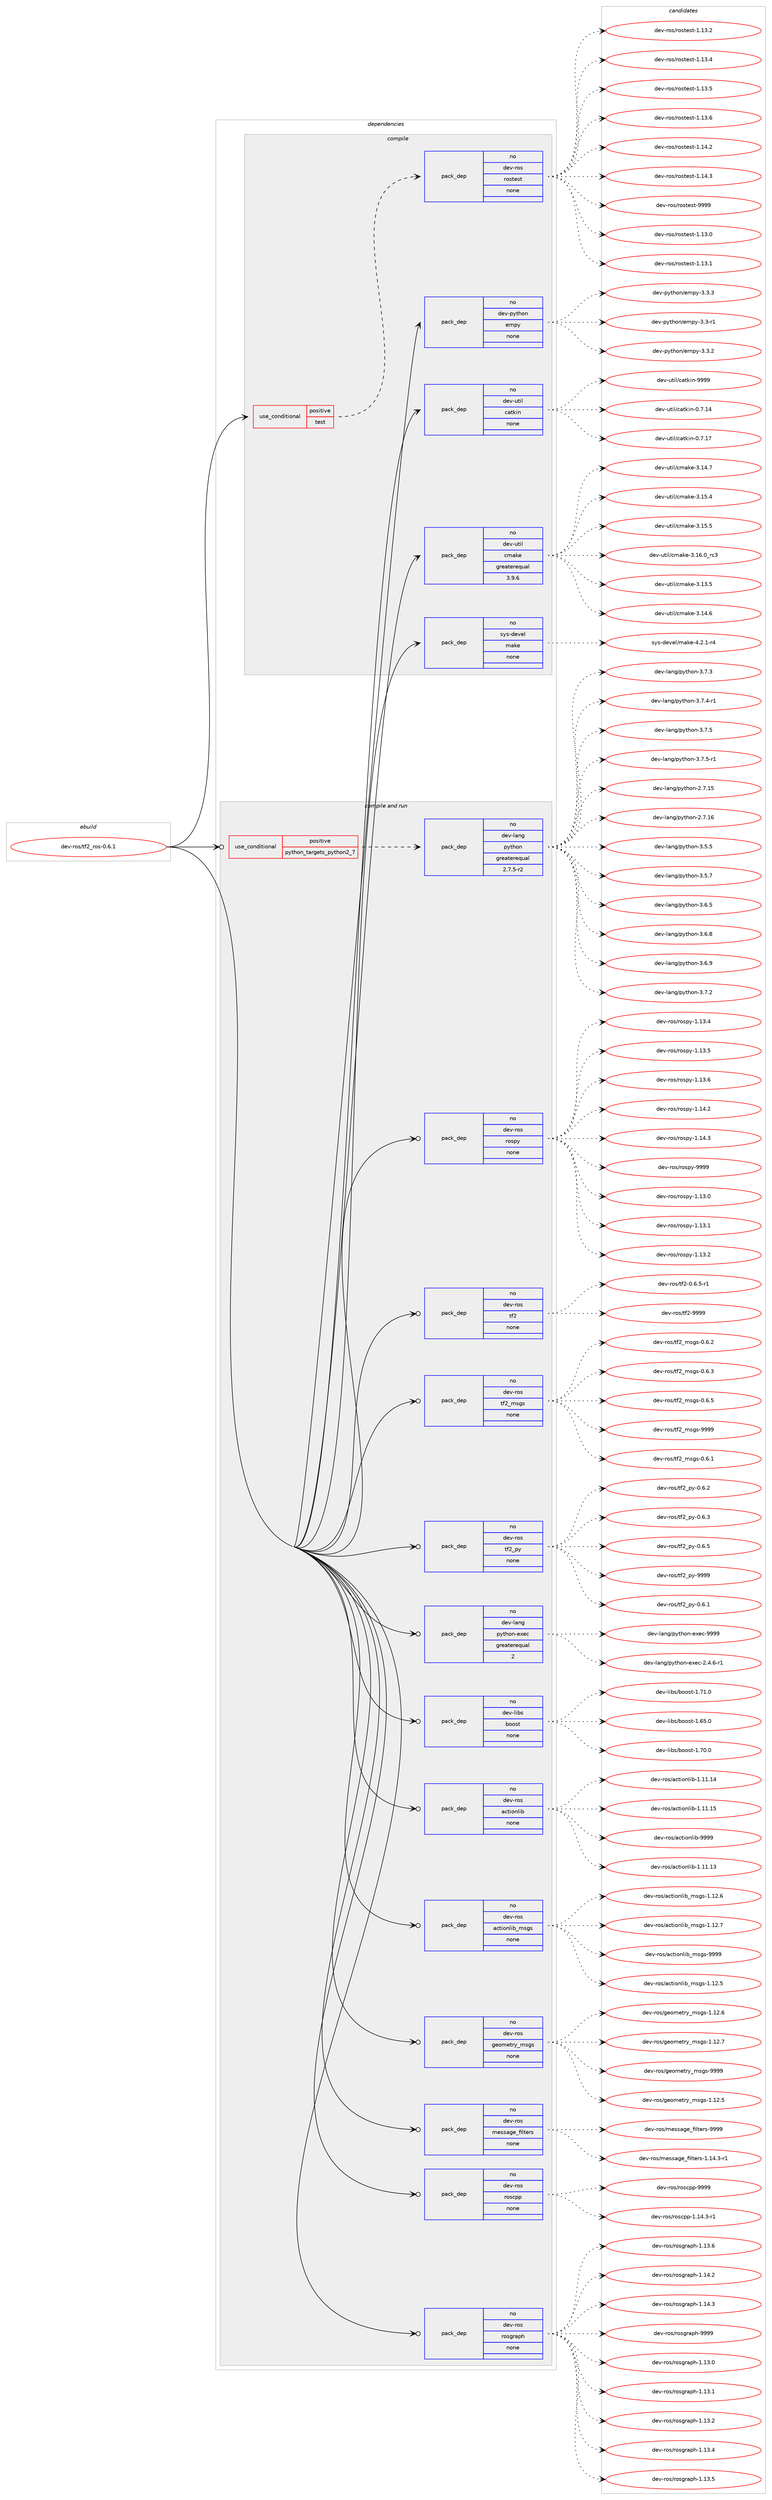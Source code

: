digraph prolog {

# *************
# Graph options
# *************

newrank=true;
concentrate=true;
compound=true;
graph [rankdir=LR,fontname=Helvetica,fontsize=10,ranksep=1.5];#, ranksep=2.5, nodesep=0.2];
edge  [arrowhead=vee];
node  [fontname=Helvetica,fontsize=10];

# **********
# The ebuild
# **********

subgraph cluster_leftcol {
color=gray;
rank=same;
label=<<i>ebuild</i>>;
id [label="dev-ros/tf2_ros-0.6.1", color=red, width=4, href="../dev-ros/tf2_ros-0.6.1.svg"];
}

# ****************
# The dependencies
# ****************

subgraph cluster_midcol {
color=gray;
label=<<i>dependencies</i>>;
subgraph cluster_compile {
fillcolor="#eeeeee";
style=filled;
label=<<i>compile</i>>;
subgraph cond156276 {
dependency671323 [label=<<TABLE BORDER="0" CELLBORDER="1" CELLSPACING="0" CELLPADDING="4"><TR><TD ROWSPAN="3" CELLPADDING="10">use_conditional</TD></TR><TR><TD>positive</TD></TR><TR><TD>test</TD></TR></TABLE>>, shape=none, color=red];
subgraph pack503141 {
dependency671324 [label=<<TABLE BORDER="0" CELLBORDER="1" CELLSPACING="0" CELLPADDING="4" WIDTH="220"><TR><TD ROWSPAN="6" CELLPADDING="30">pack_dep</TD></TR><TR><TD WIDTH="110">no</TD></TR><TR><TD>dev-ros</TD></TR><TR><TD>rostest</TD></TR><TR><TD>none</TD></TR><TR><TD></TD></TR></TABLE>>, shape=none, color=blue];
}
dependency671323:e -> dependency671324:w [weight=20,style="dashed",arrowhead="vee"];
}
id:e -> dependency671323:w [weight=20,style="solid",arrowhead="vee"];
subgraph pack503142 {
dependency671325 [label=<<TABLE BORDER="0" CELLBORDER="1" CELLSPACING="0" CELLPADDING="4" WIDTH="220"><TR><TD ROWSPAN="6" CELLPADDING="30">pack_dep</TD></TR><TR><TD WIDTH="110">no</TD></TR><TR><TD>dev-python</TD></TR><TR><TD>empy</TD></TR><TR><TD>none</TD></TR><TR><TD></TD></TR></TABLE>>, shape=none, color=blue];
}
id:e -> dependency671325:w [weight=20,style="solid",arrowhead="vee"];
subgraph pack503143 {
dependency671326 [label=<<TABLE BORDER="0" CELLBORDER="1" CELLSPACING="0" CELLPADDING="4" WIDTH="220"><TR><TD ROWSPAN="6" CELLPADDING="30">pack_dep</TD></TR><TR><TD WIDTH="110">no</TD></TR><TR><TD>dev-util</TD></TR><TR><TD>catkin</TD></TR><TR><TD>none</TD></TR><TR><TD></TD></TR></TABLE>>, shape=none, color=blue];
}
id:e -> dependency671326:w [weight=20,style="solid",arrowhead="vee"];
subgraph pack503144 {
dependency671327 [label=<<TABLE BORDER="0" CELLBORDER="1" CELLSPACING="0" CELLPADDING="4" WIDTH="220"><TR><TD ROWSPAN="6" CELLPADDING="30">pack_dep</TD></TR><TR><TD WIDTH="110">no</TD></TR><TR><TD>dev-util</TD></TR><TR><TD>cmake</TD></TR><TR><TD>greaterequal</TD></TR><TR><TD>3.9.6</TD></TR></TABLE>>, shape=none, color=blue];
}
id:e -> dependency671327:w [weight=20,style="solid",arrowhead="vee"];
subgraph pack503145 {
dependency671328 [label=<<TABLE BORDER="0" CELLBORDER="1" CELLSPACING="0" CELLPADDING="4" WIDTH="220"><TR><TD ROWSPAN="6" CELLPADDING="30">pack_dep</TD></TR><TR><TD WIDTH="110">no</TD></TR><TR><TD>sys-devel</TD></TR><TR><TD>make</TD></TR><TR><TD>none</TD></TR><TR><TD></TD></TR></TABLE>>, shape=none, color=blue];
}
id:e -> dependency671328:w [weight=20,style="solid",arrowhead="vee"];
}
subgraph cluster_compileandrun {
fillcolor="#eeeeee";
style=filled;
label=<<i>compile and run</i>>;
subgraph cond156277 {
dependency671329 [label=<<TABLE BORDER="0" CELLBORDER="1" CELLSPACING="0" CELLPADDING="4"><TR><TD ROWSPAN="3" CELLPADDING="10">use_conditional</TD></TR><TR><TD>positive</TD></TR><TR><TD>python_targets_python2_7</TD></TR></TABLE>>, shape=none, color=red];
subgraph pack503146 {
dependency671330 [label=<<TABLE BORDER="0" CELLBORDER="1" CELLSPACING="0" CELLPADDING="4" WIDTH="220"><TR><TD ROWSPAN="6" CELLPADDING="30">pack_dep</TD></TR><TR><TD WIDTH="110">no</TD></TR><TR><TD>dev-lang</TD></TR><TR><TD>python</TD></TR><TR><TD>greaterequal</TD></TR><TR><TD>2.7.5-r2</TD></TR></TABLE>>, shape=none, color=blue];
}
dependency671329:e -> dependency671330:w [weight=20,style="dashed",arrowhead="vee"];
}
id:e -> dependency671329:w [weight=20,style="solid",arrowhead="odotvee"];
subgraph pack503147 {
dependency671331 [label=<<TABLE BORDER="0" CELLBORDER="1" CELLSPACING="0" CELLPADDING="4" WIDTH="220"><TR><TD ROWSPAN="6" CELLPADDING="30">pack_dep</TD></TR><TR><TD WIDTH="110">no</TD></TR><TR><TD>dev-lang</TD></TR><TR><TD>python-exec</TD></TR><TR><TD>greaterequal</TD></TR><TR><TD>2</TD></TR></TABLE>>, shape=none, color=blue];
}
id:e -> dependency671331:w [weight=20,style="solid",arrowhead="odotvee"];
subgraph pack503148 {
dependency671332 [label=<<TABLE BORDER="0" CELLBORDER="1" CELLSPACING="0" CELLPADDING="4" WIDTH="220"><TR><TD ROWSPAN="6" CELLPADDING="30">pack_dep</TD></TR><TR><TD WIDTH="110">no</TD></TR><TR><TD>dev-libs</TD></TR><TR><TD>boost</TD></TR><TR><TD>none</TD></TR><TR><TD></TD></TR></TABLE>>, shape=none, color=blue];
}
id:e -> dependency671332:w [weight=20,style="solid",arrowhead="odotvee"];
subgraph pack503149 {
dependency671333 [label=<<TABLE BORDER="0" CELLBORDER="1" CELLSPACING="0" CELLPADDING="4" WIDTH="220"><TR><TD ROWSPAN="6" CELLPADDING="30">pack_dep</TD></TR><TR><TD WIDTH="110">no</TD></TR><TR><TD>dev-ros</TD></TR><TR><TD>actionlib</TD></TR><TR><TD>none</TD></TR><TR><TD></TD></TR></TABLE>>, shape=none, color=blue];
}
id:e -> dependency671333:w [weight=20,style="solid",arrowhead="odotvee"];
subgraph pack503150 {
dependency671334 [label=<<TABLE BORDER="0" CELLBORDER="1" CELLSPACING="0" CELLPADDING="4" WIDTH="220"><TR><TD ROWSPAN="6" CELLPADDING="30">pack_dep</TD></TR><TR><TD WIDTH="110">no</TD></TR><TR><TD>dev-ros</TD></TR><TR><TD>actionlib_msgs</TD></TR><TR><TD>none</TD></TR><TR><TD></TD></TR></TABLE>>, shape=none, color=blue];
}
id:e -> dependency671334:w [weight=20,style="solid",arrowhead="odotvee"];
subgraph pack503151 {
dependency671335 [label=<<TABLE BORDER="0" CELLBORDER="1" CELLSPACING="0" CELLPADDING="4" WIDTH="220"><TR><TD ROWSPAN="6" CELLPADDING="30">pack_dep</TD></TR><TR><TD WIDTH="110">no</TD></TR><TR><TD>dev-ros</TD></TR><TR><TD>geometry_msgs</TD></TR><TR><TD>none</TD></TR><TR><TD></TD></TR></TABLE>>, shape=none, color=blue];
}
id:e -> dependency671335:w [weight=20,style="solid",arrowhead="odotvee"];
subgraph pack503152 {
dependency671336 [label=<<TABLE BORDER="0" CELLBORDER="1" CELLSPACING="0" CELLPADDING="4" WIDTH="220"><TR><TD ROWSPAN="6" CELLPADDING="30">pack_dep</TD></TR><TR><TD WIDTH="110">no</TD></TR><TR><TD>dev-ros</TD></TR><TR><TD>message_filters</TD></TR><TR><TD>none</TD></TR><TR><TD></TD></TR></TABLE>>, shape=none, color=blue];
}
id:e -> dependency671336:w [weight=20,style="solid",arrowhead="odotvee"];
subgraph pack503153 {
dependency671337 [label=<<TABLE BORDER="0" CELLBORDER="1" CELLSPACING="0" CELLPADDING="4" WIDTH="220"><TR><TD ROWSPAN="6" CELLPADDING="30">pack_dep</TD></TR><TR><TD WIDTH="110">no</TD></TR><TR><TD>dev-ros</TD></TR><TR><TD>roscpp</TD></TR><TR><TD>none</TD></TR><TR><TD></TD></TR></TABLE>>, shape=none, color=blue];
}
id:e -> dependency671337:w [weight=20,style="solid",arrowhead="odotvee"];
subgraph pack503154 {
dependency671338 [label=<<TABLE BORDER="0" CELLBORDER="1" CELLSPACING="0" CELLPADDING="4" WIDTH="220"><TR><TD ROWSPAN="6" CELLPADDING="30">pack_dep</TD></TR><TR><TD WIDTH="110">no</TD></TR><TR><TD>dev-ros</TD></TR><TR><TD>rosgraph</TD></TR><TR><TD>none</TD></TR><TR><TD></TD></TR></TABLE>>, shape=none, color=blue];
}
id:e -> dependency671338:w [weight=20,style="solid",arrowhead="odotvee"];
subgraph pack503155 {
dependency671339 [label=<<TABLE BORDER="0" CELLBORDER="1" CELLSPACING="0" CELLPADDING="4" WIDTH="220"><TR><TD ROWSPAN="6" CELLPADDING="30">pack_dep</TD></TR><TR><TD WIDTH="110">no</TD></TR><TR><TD>dev-ros</TD></TR><TR><TD>rospy</TD></TR><TR><TD>none</TD></TR><TR><TD></TD></TR></TABLE>>, shape=none, color=blue];
}
id:e -> dependency671339:w [weight=20,style="solid",arrowhead="odotvee"];
subgraph pack503156 {
dependency671340 [label=<<TABLE BORDER="0" CELLBORDER="1" CELLSPACING="0" CELLPADDING="4" WIDTH="220"><TR><TD ROWSPAN="6" CELLPADDING="30">pack_dep</TD></TR><TR><TD WIDTH="110">no</TD></TR><TR><TD>dev-ros</TD></TR><TR><TD>tf2</TD></TR><TR><TD>none</TD></TR><TR><TD></TD></TR></TABLE>>, shape=none, color=blue];
}
id:e -> dependency671340:w [weight=20,style="solid",arrowhead="odotvee"];
subgraph pack503157 {
dependency671341 [label=<<TABLE BORDER="0" CELLBORDER="1" CELLSPACING="0" CELLPADDING="4" WIDTH="220"><TR><TD ROWSPAN="6" CELLPADDING="30">pack_dep</TD></TR><TR><TD WIDTH="110">no</TD></TR><TR><TD>dev-ros</TD></TR><TR><TD>tf2_msgs</TD></TR><TR><TD>none</TD></TR><TR><TD></TD></TR></TABLE>>, shape=none, color=blue];
}
id:e -> dependency671341:w [weight=20,style="solid",arrowhead="odotvee"];
subgraph pack503158 {
dependency671342 [label=<<TABLE BORDER="0" CELLBORDER="1" CELLSPACING="0" CELLPADDING="4" WIDTH="220"><TR><TD ROWSPAN="6" CELLPADDING="30">pack_dep</TD></TR><TR><TD WIDTH="110">no</TD></TR><TR><TD>dev-ros</TD></TR><TR><TD>tf2_py</TD></TR><TR><TD>none</TD></TR><TR><TD></TD></TR></TABLE>>, shape=none, color=blue];
}
id:e -> dependency671342:w [weight=20,style="solid",arrowhead="odotvee"];
}
subgraph cluster_run {
fillcolor="#eeeeee";
style=filled;
label=<<i>run</i>>;
}
}

# **************
# The candidates
# **************

subgraph cluster_choices {
rank=same;
color=gray;
label=<<i>candidates</i>>;

subgraph choice503141 {
color=black;
nodesep=1;
choice100101118451141111154711411111511610111511645494649514648 [label="dev-ros/rostest-1.13.0", color=red, width=4,href="../dev-ros/rostest-1.13.0.svg"];
choice100101118451141111154711411111511610111511645494649514649 [label="dev-ros/rostest-1.13.1", color=red, width=4,href="../dev-ros/rostest-1.13.1.svg"];
choice100101118451141111154711411111511610111511645494649514650 [label="dev-ros/rostest-1.13.2", color=red, width=4,href="../dev-ros/rostest-1.13.2.svg"];
choice100101118451141111154711411111511610111511645494649514652 [label="dev-ros/rostest-1.13.4", color=red, width=4,href="../dev-ros/rostest-1.13.4.svg"];
choice100101118451141111154711411111511610111511645494649514653 [label="dev-ros/rostest-1.13.5", color=red, width=4,href="../dev-ros/rostest-1.13.5.svg"];
choice100101118451141111154711411111511610111511645494649514654 [label="dev-ros/rostest-1.13.6", color=red, width=4,href="../dev-ros/rostest-1.13.6.svg"];
choice100101118451141111154711411111511610111511645494649524650 [label="dev-ros/rostest-1.14.2", color=red, width=4,href="../dev-ros/rostest-1.14.2.svg"];
choice100101118451141111154711411111511610111511645494649524651 [label="dev-ros/rostest-1.14.3", color=red, width=4,href="../dev-ros/rostest-1.14.3.svg"];
choice10010111845114111115471141111151161011151164557575757 [label="dev-ros/rostest-9999", color=red, width=4,href="../dev-ros/rostest-9999.svg"];
dependency671324:e -> choice100101118451141111154711411111511610111511645494649514648:w [style=dotted,weight="100"];
dependency671324:e -> choice100101118451141111154711411111511610111511645494649514649:w [style=dotted,weight="100"];
dependency671324:e -> choice100101118451141111154711411111511610111511645494649514650:w [style=dotted,weight="100"];
dependency671324:e -> choice100101118451141111154711411111511610111511645494649514652:w [style=dotted,weight="100"];
dependency671324:e -> choice100101118451141111154711411111511610111511645494649514653:w [style=dotted,weight="100"];
dependency671324:e -> choice100101118451141111154711411111511610111511645494649514654:w [style=dotted,weight="100"];
dependency671324:e -> choice100101118451141111154711411111511610111511645494649524650:w [style=dotted,weight="100"];
dependency671324:e -> choice100101118451141111154711411111511610111511645494649524651:w [style=dotted,weight="100"];
dependency671324:e -> choice10010111845114111115471141111151161011151164557575757:w [style=dotted,weight="100"];
}
subgraph choice503142 {
color=black;
nodesep=1;
choice1001011184511212111610411111047101109112121455146514511449 [label="dev-python/empy-3.3-r1", color=red, width=4,href="../dev-python/empy-3.3-r1.svg"];
choice1001011184511212111610411111047101109112121455146514650 [label="dev-python/empy-3.3.2", color=red, width=4,href="../dev-python/empy-3.3.2.svg"];
choice1001011184511212111610411111047101109112121455146514651 [label="dev-python/empy-3.3.3", color=red, width=4,href="../dev-python/empy-3.3.3.svg"];
dependency671325:e -> choice1001011184511212111610411111047101109112121455146514511449:w [style=dotted,weight="100"];
dependency671325:e -> choice1001011184511212111610411111047101109112121455146514650:w [style=dotted,weight="100"];
dependency671325:e -> choice1001011184511212111610411111047101109112121455146514651:w [style=dotted,weight="100"];
}
subgraph choice503143 {
color=black;
nodesep=1;
choice1001011184511711610510847999711610710511045484655464952 [label="dev-util/catkin-0.7.14", color=red, width=4,href="../dev-util/catkin-0.7.14.svg"];
choice1001011184511711610510847999711610710511045484655464955 [label="dev-util/catkin-0.7.17", color=red, width=4,href="../dev-util/catkin-0.7.17.svg"];
choice100101118451171161051084799971161071051104557575757 [label="dev-util/catkin-9999", color=red, width=4,href="../dev-util/catkin-9999.svg"];
dependency671326:e -> choice1001011184511711610510847999711610710511045484655464952:w [style=dotted,weight="100"];
dependency671326:e -> choice1001011184511711610510847999711610710511045484655464955:w [style=dotted,weight="100"];
dependency671326:e -> choice100101118451171161051084799971161071051104557575757:w [style=dotted,weight="100"];
}
subgraph choice503144 {
color=black;
nodesep=1;
choice1001011184511711610510847991099710710145514649514653 [label="dev-util/cmake-3.13.5", color=red, width=4,href="../dev-util/cmake-3.13.5.svg"];
choice1001011184511711610510847991099710710145514649524654 [label="dev-util/cmake-3.14.6", color=red, width=4,href="../dev-util/cmake-3.14.6.svg"];
choice1001011184511711610510847991099710710145514649524655 [label="dev-util/cmake-3.14.7", color=red, width=4,href="../dev-util/cmake-3.14.7.svg"];
choice1001011184511711610510847991099710710145514649534652 [label="dev-util/cmake-3.15.4", color=red, width=4,href="../dev-util/cmake-3.15.4.svg"];
choice1001011184511711610510847991099710710145514649534653 [label="dev-util/cmake-3.15.5", color=red, width=4,href="../dev-util/cmake-3.15.5.svg"];
choice1001011184511711610510847991099710710145514649544648951149951 [label="dev-util/cmake-3.16.0_rc3", color=red, width=4,href="../dev-util/cmake-3.16.0_rc3.svg"];
dependency671327:e -> choice1001011184511711610510847991099710710145514649514653:w [style=dotted,weight="100"];
dependency671327:e -> choice1001011184511711610510847991099710710145514649524654:w [style=dotted,weight="100"];
dependency671327:e -> choice1001011184511711610510847991099710710145514649524655:w [style=dotted,weight="100"];
dependency671327:e -> choice1001011184511711610510847991099710710145514649534652:w [style=dotted,weight="100"];
dependency671327:e -> choice1001011184511711610510847991099710710145514649534653:w [style=dotted,weight="100"];
dependency671327:e -> choice1001011184511711610510847991099710710145514649544648951149951:w [style=dotted,weight="100"];
}
subgraph choice503145 {
color=black;
nodesep=1;
choice1151211154510010111810110847109971071014552465046494511452 [label="sys-devel/make-4.2.1-r4", color=red, width=4,href="../sys-devel/make-4.2.1-r4.svg"];
dependency671328:e -> choice1151211154510010111810110847109971071014552465046494511452:w [style=dotted,weight="100"];
}
subgraph choice503146 {
color=black;
nodesep=1;
choice10010111845108971101034711212111610411111045504655464953 [label="dev-lang/python-2.7.15", color=red, width=4,href="../dev-lang/python-2.7.15.svg"];
choice10010111845108971101034711212111610411111045504655464954 [label="dev-lang/python-2.7.16", color=red, width=4,href="../dev-lang/python-2.7.16.svg"];
choice100101118451089711010347112121116104111110455146534653 [label="dev-lang/python-3.5.5", color=red, width=4,href="../dev-lang/python-3.5.5.svg"];
choice100101118451089711010347112121116104111110455146534655 [label="dev-lang/python-3.5.7", color=red, width=4,href="../dev-lang/python-3.5.7.svg"];
choice100101118451089711010347112121116104111110455146544653 [label="dev-lang/python-3.6.5", color=red, width=4,href="../dev-lang/python-3.6.5.svg"];
choice100101118451089711010347112121116104111110455146544656 [label="dev-lang/python-3.6.8", color=red, width=4,href="../dev-lang/python-3.6.8.svg"];
choice100101118451089711010347112121116104111110455146544657 [label="dev-lang/python-3.6.9", color=red, width=4,href="../dev-lang/python-3.6.9.svg"];
choice100101118451089711010347112121116104111110455146554650 [label="dev-lang/python-3.7.2", color=red, width=4,href="../dev-lang/python-3.7.2.svg"];
choice100101118451089711010347112121116104111110455146554651 [label="dev-lang/python-3.7.3", color=red, width=4,href="../dev-lang/python-3.7.3.svg"];
choice1001011184510897110103471121211161041111104551465546524511449 [label="dev-lang/python-3.7.4-r1", color=red, width=4,href="../dev-lang/python-3.7.4-r1.svg"];
choice100101118451089711010347112121116104111110455146554653 [label="dev-lang/python-3.7.5", color=red, width=4,href="../dev-lang/python-3.7.5.svg"];
choice1001011184510897110103471121211161041111104551465546534511449 [label="dev-lang/python-3.7.5-r1", color=red, width=4,href="../dev-lang/python-3.7.5-r1.svg"];
dependency671330:e -> choice10010111845108971101034711212111610411111045504655464953:w [style=dotted,weight="100"];
dependency671330:e -> choice10010111845108971101034711212111610411111045504655464954:w [style=dotted,weight="100"];
dependency671330:e -> choice100101118451089711010347112121116104111110455146534653:w [style=dotted,weight="100"];
dependency671330:e -> choice100101118451089711010347112121116104111110455146534655:w [style=dotted,weight="100"];
dependency671330:e -> choice100101118451089711010347112121116104111110455146544653:w [style=dotted,weight="100"];
dependency671330:e -> choice100101118451089711010347112121116104111110455146544656:w [style=dotted,weight="100"];
dependency671330:e -> choice100101118451089711010347112121116104111110455146544657:w [style=dotted,weight="100"];
dependency671330:e -> choice100101118451089711010347112121116104111110455146554650:w [style=dotted,weight="100"];
dependency671330:e -> choice100101118451089711010347112121116104111110455146554651:w [style=dotted,weight="100"];
dependency671330:e -> choice1001011184510897110103471121211161041111104551465546524511449:w [style=dotted,weight="100"];
dependency671330:e -> choice100101118451089711010347112121116104111110455146554653:w [style=dotted,weight="100"];
dependency671330:e -> choice1001011184510897110103471121211161041111104551465546534511449:w [style=dotted,weight="100"];
}
subgraph choice503147 {
color=black;
nodesep=1;
choice10010111845108971101034711212111610411111045101120101994550465246544511449 [label="dev-lang/python-exec-2.4.6-r1", color=red, width=4,href="../dev-lang/python-exec-2.4.6-r1.svg"];
choice10010111845108971101034711212111610411111045101120101994557575757 [label="dev-lang/python-exec-9999", color=red, width=4,href="../dev-lang/python-exec-9999.svg"];
dependency671331:e -> choice10010111845108971101034711212111610411111045101120101994550465246544511449:w [style=dotted,weight="100"];
dependency671331:e -> choice10010111845108971101034711212111610411111045101120101994557575757:w [style=dotted,weight="100"];
}
subgraph choice503148 {
color=black;
nodesep=1;
choice1001011184510810598115479811111111511645494654534648 [label="dev-libs/boost-1.65.0", color=red, width=4,href="../dev-libs/boost-1.65.0.svg"];
choice1001011184510810598115479811111111511645494655484648 [label="dev-libs/boost-1.70.0", color=red, width=4,href="../dev-libs/boost-1.70.0.svg"];
choice1001011184510810598115479811111111511645494655494648 [label="dev-libs/boost-1.71.0", color=red, width=4,href="../dev-libs/boost-1.71.0.svg"];
dependency671332:e -> choice1001011184510810598115479811111111511645494654534648:w [style=dotted,weight="100"];
dependency671332:e -> choice1001011184510810598115479811111111511645494655484648:w [style=dotted,weight="100"];
dependency671332:e -> choice1001011184510810598115479811111111511645494655494648:w [style=dotted,weight="100"];
}
subgraph choice503149 {
color=black;
nodesep=1;
choice10010111845114111115479799116105111110108105984549464949464951 [label="dev-ros/actionlib-1.11.13", color=red, width=4,href="../dev-ros/actionlib-1.11.13.svg"];
choice10010111845114111115479799116105111110108105984549464949464952 [label="dev-ros/actionlib-1.11.14", color=red, width=4,href="../dev-ros/actionlib-1.11.14.svg"];
choice10010111845114111115479799116105111110108105984549464949464953 [label="dev-ros/actionlib-1.11.15", color=red, width=4,href="../dev-ros/actionlib-1.11.15.svg"];
choice10010111845114111115479799116105111110108105984557575757 [label="dev-ros/actionlib-9999", color=red, width=4,href="../dev-ros/actionlib-9999.svg"];
dependency671333:e -> choice10010111845114111115479799116105111110108105984549464949464951:w [style=dotted,weight="100"];
dependency671333:e -> choice10010111845114111115479799116105111110108105984549464949464952:w [style=dotted,weight="100"];
dependency671333:e -> choice10010111845114111115479799116105111110108105984549464949464953:w [style=dotted,weight="100"];
dependency671333:e -> choice10010111845114111115479799116105111110108105984557575757:w [style=dotted,weight="100"];
}
subgraph choice503150 {
color=black;
nodesep=1;
choice10010111845114111115479799116105111110108105989510911510311545494649504653 [label="dev-ros/actionlib_msgs-1.12.5", color=red, width=4,href="../dev-ros/actionlib_msgs-1.12.5.svg"];
choice10010111845114111115479799116105111110108105989510911510311545494649504654 [label="dev-ros/actionlib_msgs-1.12.6", color=red, width=4,href="../dev-ros/actionlib_msgs-1.12.6.svg"];
choice10010111845114111115479799116105111110108105989510911510311545494649504655 [label="dev-ros/actionlib_msgs-1.12.7", color=red, width=4,href="../dev-ros/actionlib_msgs-1.12.7.svg"];
choice1001011184511411111547979911610511111010810598951091151031154557575757 [label="dev-ros/actionlib_msgs-9999", color=red, width=4,href="../dev-ros/actionlib_msgs-9999.svg"];
dependency671334:e -> choice10010111845114111115479799116105111110108105989510911510311545494649504653:w [style=dotted,weight="100"];
dependency671334:e -> choice10010111845114111115479799116105111110108105989510911510311545494649504654:w [style=dotted,weight="100"];
dependency671334:e -> choice10010111845114111115479799116105111110108105989510911510311545494649504655:w [style=dotted,weight="100"];
dependency671334:e -> choice1001011184511411111547979911610511111010810598951091151031154557575757:w [style=dotted,weight="100"];
}
subgraph choice503151 {
color=black;
nodesep=1;
choice10010111845114111115471031011111091011161141219510911510311545494649504653 [label="dev-ros/geometry_msgs-1.12.5", color=red, width=4,href="../dev-ros/geometry_msgs-1.12.5.svg"];
choice10010111845114111115471031011111091011161141219510911510311545494649504654 [label="dev-ros/geometry_msgs-1.12.6", color=red, width=4,href="../dev-ros/geometry_msgs-1.12.6.svg"];
choice10010111845114111115471031011111091011161141219510911510311545494649504655 [label="dev-ros/geometry_msgs-1.12.7", color=red, width=4,href="../dev-ros/geometry_msgs-1.12.7.svg"];
choice1001011184511411111547103101111109101116114121951091151031154557575757 [label="dev-ros/geometry_msgs-9999", color=red, width=4,href="../dev-ros/geometry_msgs-9999.svg"];
dependency671335:e -> choice10010111845114111115471031011111091011161141219510911510311545494649504653:w [style=dotted,weight="100"];
dependency671335:e -> choice10010111845114111115471031011111091011161141219510911510311545494649504654:w [style=dotted,weight="100"];
dependency671335:e -> choice10010111845114111115471031011111091011161141219510911510311545494649504655:w [style=dotted,weight="100"];
dependency671335:e -> choice1001011184511411111547103101111109101116114121951091151031154557575757:w [style=dotted,weight="100"];
}
subgraph choice503152 {
color=black;
nodesep=1;
choice10010111845114111115471091011151159710310195102105108116101114115454946495246514511449 [label="dev-ros/message_filters-1.14.3-r1", color=red, width=4,href="../dev-ros/message_filters-1.14.3-r1.svg"];
choice100101118451141111154710910111511597103101951021051081161011141154557575757 [label="dev-ros/message_filters-9999", color=red, width=4,href="../dev-ros/message_filters-9999.svg"];
dependency671336:e -> choice10010111845114111115471091011151159710310195102105108116101114115454946495246514511449:w [style=dotted,weight="100"];
dependency671336:e -> choice100101118451141111154710910111511597103101951021051081161011141154557575757:w [style=dotted,weight="100"];
}
subgraph choice503153 {
color=black;
nodesep=1;
choice100101118451141111154711411111599112112454946495246514511449 [label="dev-ros/roscpp-1.14.3-r1", color=red, width=4,href="../dev-ros/roscpp-1.14.3-r1.svg"];
choice1001011184511411111547114111115991121124557575757 [label="dev-ros/roscpp-9999", color=red, width=4,href="../dev-ros/roscpp-9999.svg"];
dependency671337:e -> choice100101118451141111154711411111599112112454946495246514511449:w [style=dotted,weight="100"];
dependency671337:e -> choice1001011184511411111547114111115991121124557575757:w [style=dotted,weight="100"];
}
subgraph choice503154 {
color=black;
nodesep=1;
choice10010111845114111115471141111151031149711210445494649514648 [label="dev-ros/rosgraph-1.13.0", color=red, width=4,href="../dev-ros/rosgraph-1.13.0.svg"];
choice10010111845114111115471141111151031149711210445494649514649 [label="dev-ros/rosgraph-1.13.1", color=red, width=4,href="../dev-ros/rosgraph-1.13.1.svg"];
choice10010111845114111115471141111151031149711210445494649514650 [label="dev-ros/rosgraph-1.13.2", color=red, width=4,href="../dev-ros/rosgraph-1.13.2.svg"];
choice10010111845114111115471141111151031149711210445494649514652 [label="dev-ros/rosgraph-1.13.4", color=red, width=4,href="../dev-ros/rosgraph-1.13.4.svg"];
choice10010111845114111115471141111151031149711210445494649514653 [label="dev-ros/rosgraph-1.13.5", color=red, width=4,href="../dev-ros/rosgraph-1.13.5.svg"];
choice10010111845114111115471141111151031149711210445494649514654 [label="dev-ros/rosgraph-1.13.6", color=red, width=4,href="../dev-ros/rosgraph-1.13.6.svg"];
choice10010111845114111115471141111151031149711210445494649524650 [label="dev-ros/rosgraph-1.14.2", color=red, width=4,href="../dev-ros/rosgraph-1.14.2.svg"];
choice10010111845114111115471141111151031149711210445494649524651 [label="dev-ros/rosgraph-1.14.3", color=red, width=4,href="../dev-ros/rosgraph-1.14.3.svg"];
choice1001011184511411111547114111115103114971121044557575757 [label="dev-ros/rosgraph-9999", color=red, width=4,href="../dev-ros/rosgraph-9999.svg"];
dependency671338:e -> choice10010111845114111115471141111151031149711210445494649514648:w [style=dotted,weight="100"];
dependency671338:e -> choice10010111845114111115471141111151031149711210445494649514649:w [style=dotted,weight="100"];
dependency671338:e -> choice10010111845114111115471141111151031149711210445494649514650:w [style=dotted,weight="100"];
dependency671338:e -> choice10010111845114111115471141111151031149711210445494649514652:w [style=dotted,weight="100"];
dependency671338:e -> choice10010111845114111115471141111151031149711210445494649514653:w [style=dotted,weight="100"];
dependency671338:e -> choice10010111845114111115471141111151031149711210445494649514654:w [style=dotted,weight="100"];
dependency671338:e -> choice10010111845114111115471141111151031149711210445494649524650:w [style=dotted,weight="100"];
dependency671338:e -> choice10010111845114111115471141111151031149711210445494649524651:w [style=dotted,weight="100"];
dependency671338:e -> choice1001011184511411111547114111115103114971121044557575757:w [style=dotted,weight="100"];
}
subgraph choice503155 {
color=black;
nodesep=1;
choice100101118451141111154711411111511212145494649514648 [label="dev-ros/rospy-1.13.0", color=red, width=4,href="../dev-ros/rospy-1.13.0.svg"];
choice100101118451141111154711411111511212145494649514649 [label="dev-ros/rospy-1.13.1", color=red, width=4,href="../dev-ros/rospy-1.13.1.svg"];
choice100101118451141111154711411111511212145494649514650 [label="dev-ros/rospy-1.13.2", color=red, width=4,href="../dev-ros/rospy-1.13.2.svg"];
choice100101118451141111154711411111511212145494649514652 [label="dev-ros/rospy-1.13.4", color=red, width=4,href="../dev-ros/rospy-1.13.4.svg"];
choice100101118451141111154711411111511212145494649514653 [label="dev-ros/rospy-1.13.5", color=red, width=4,href="../dev-ros/rospy-1.13.5.svg"];
choice100101118451141111154711411111511212145494649514654 [label="dev-ros/rospy-1.13.6", color=red, width=4,href="../dev-ros/rospy-1.13.6.svg"];
choice100101118451141111154711411111511212145494649524650 [label="dev-ros/rospy-1.14.2", color=red, width=4,href="../dev-ros/rospy-1.14.2.svg"];
choice100101118451141111154711411111511212145494649524651 [label="dev-ros/rospy-1.14.3", color=red, width=4,href="../dev-ros/rospy-1.14.3.svg"];
choice10010111845114111115471141111151121214557575757 [label="dev-ros/rospy-9999", color=red, width=4,href="../dev-ros/rospy-9999.svg"];
dependency671339:e -> choice100101118451141111154711411111511212145494649514648:w [style=dotted,weight="100"];
dependency671339:e -> choice100101118451141111154711411111511212145494649514649:w [style=dotted,weight="100"];
dependency671339:e -> choice100101118451141111154711411111511212145494649514650:w [style=dotted,weight="100"];
dependency671339:e -> choice100101118451141111154711411111511212145494649514652:w [style=dotted,weight="100"];
dependency671339:e -> choice100101118451141111154711411111511212145494649514653:w [style=dotted,weight="100"];
dependency671339:e -> choice100101118451141111154711411111511212145494649514654:w [style=dotted,weight="100"];
dependency671339:e -> choice100101118451141111154711411111511212145494649524650:w [style=dotted,weight="100"];
dependency671339:e -> choice100101118451141111154711411111511212145494649524651:w [style=dotted,weight="100"];
dependency671339:e -> choice10010111845114111115471141111151121214557575757:w [style=dotted,weight="100"];
}
subgraph choice503156 {
color=black;
nodesep=1;
choice1001011184511411111547116102504548465446534511449 [label="dev-ros/tf2-0.6.5-r1", color=red, width=4,href="../dev-ros/tf2-0.6.5-r1.svg"];
choice1001011184511411111547116102504557575757 [label="dev-ros/tf2-9999", color=red, width=4,href="../dev-ros/tf2-9999.svg"];
dependency671340:e -> choice1001011184511411111547116102504548465446534511449:w [style=dotted,weight="100"];
dependency671340:e -> choice1001011184511411111547116102504557575757:w [style=dotted,weight="100"];
}
subgraph choice503157 {
color=black;
nodesep=1;
choice10010111845114111115471161025095109115103115454846544649 [label="dev-ros/tf2_msgs-0.6.1", color=red, width=4,href="../dev-ros/tf2_msgs-0.6.1.svg"];
choice10010111845114111115471161025095109115103115454846544650 [label="dev-ros/tf2_msgs-0.6.2", color=red, width=4,href="../dev-ros/tf2_msgs-0.6.2.svg"];
choice10010111845114111115471161025095109115103115454846544651 [label="dev-ros/tf2_msgs-0.6.3", color=red, width=4,href="../dev-ros/tf2_msgs-0.6.3.svg"];
choice10010111845114111115471161025095109115103115454846544653 [label="dev-ros/tf2_msgs-0.6.5", color=red, width=4,href="../dev-ros/tf2_msgs-0.6.5.svg"];
choice100101118451141111154711610250951091151031154557575757 [label="dev-ros/tf2_msgs-9999", color=red, width=4,href="../dev-ros/tf2_msgs-9999.svg"];
dependency671341:e -> choice10010111845114111115471161025095109115103115454846544649:w [style=dotted,weight="100"];
dependency671341:e -> choice10010111845114111115471161025095109115103115454846544650:w [style=dotted,weight="100"];
dependency671341:e -> choice10010111845114111115471161025095109115103115454846544651:w [style=dotted,weight="100"];
dependency671341:e -> choice10010111845114111115471161025095109115103115454846544653:w [style=dotted,weight="100"];
dependency671341:e -> choice100101118451141111154711610250951091151031154557575757:w [style=dotted,weight="100"];
}
subgraph choice503158 {
color=black;
nodesep=1;
choice10010111845114111115471161025095112121454846544649 [label="dev-ros/tf2_py-0.6.1", color=red, width=4,href="../dev-ros/tf2_py-0.6.1.svg"];
choice10010111845114111115471161025095112121454846544650 [label="dev-ros/tf2_py-0.6.2", color=red, width=4,href="../dev-ros/tf2_py-0.6.2.svg"];
choice10010111845114111115471161025095112121454846544651 [label="dev-ros/tf2_py-0.6.3", color=red, width=4,href="../dev-ros/tf2_py-0.6.3.svg"];
choice10010111845114111115471161025095112121454846544653 [label="dev-ros/tf2_py-0.6.5", color=red, width=4,href="../dev-ros/tf2_py-0.6.5.svg"];
choice100101118451141111154711610250951121214557575757 [label="dev-ros/tf2_py-9999", color=red, width=4,href="../dev-ros/tf2_py-9999.svg"];
dependency671342:e -> choice10010111845114111115471161025095112121454846544649:w [style=dotted,weight="100"];
dependency671342:e -> choice10010111845114111115471161025095112121454846544650:w [style=dotted,weight="100"];
dependency671342:e -> choice10010111845114111115471161025095112121454846544651:w [style=dotted,weight="100"];
dependency671342:e -> choice10010111845114111115471161025095112121454846544653:w [style=dotted,weight="100"];
dependency671342:e -> choice100101118451141111154711610250951121214557575757:w [style=dotted,weight="100"];
}
}

}
